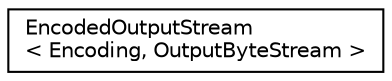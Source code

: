 digraph "Graphical Class Hierarchy"
{
 // LATEX_PDF_SIZE
  edge [fontname="Helvetica",fontsize="10",labelfontname="Helvetica",labelfontsize="10"];
  node [fontname="Helvetica",fontsize="10",shape=record];
  rankdir="LR";
  Node0 [label="EncodedOutputStream\l\< Encoding, OutputByteStream \>",height=0.2,width=0.4,color="black", fillcolor="white", style="filled",URL="$class_encoded_output_stream.html",tooltip="Output byte stream wrapper with statically bound encoding."];
}
